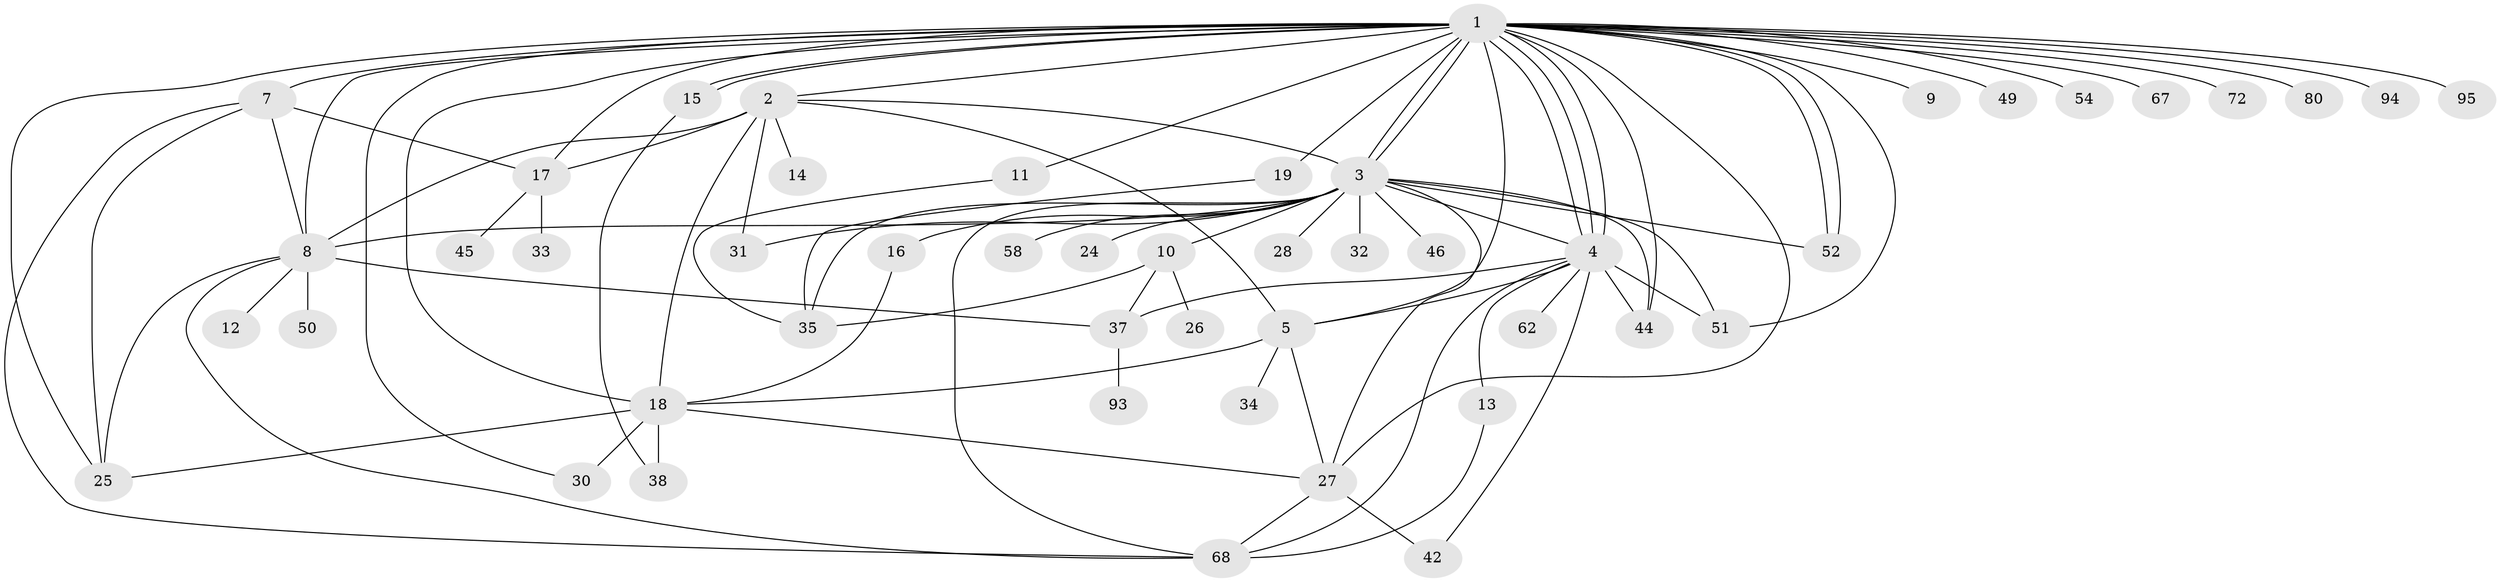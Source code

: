 // original degree distribution, {35: 0.010101010101010102, 9: 0.010101010101010102, 12: 0.010101010101010102, 15: 0.010101010101010102, 6: 0.050505050505050504, 1: 0.4444444444444444, 5: 0.030303030303030304, 11: 0.020202020202020204, 3: 0.10101010101010101, 2: 0.20202020202020202, 4: 0.10101010101010101, 8: 0.010101010101010102}
// Generated by graph-tools (version 1.1) at 2025/14/03/09/25 04:14:20]
// undirected, 49 vertices, 90 edges
graph export_dot {
graph [start="1"]
  node [color=gray90,style=filled];
  1;
  2;
  3 [super="+86+22+40"];
  4 [super="+55+82+43+6+59"];
  5;
  7;
  8 [super="+77+21+65+48"];
  9;
  10 [super="+47"];
  11 [super="+74"];
  12;
  13;
  14;
  15 [super="+29"];
  16 [super="+36+97+57"];
  17 [super="+71"];
  18 [super="+20"];
  19;
  24;
  25;
  26;
  27 [super="+78+41"];
  28;
  30 [super="+75+99+83"];
  31;
  32;
  33;
  34 [super="+60"];
  35;
  37 [super="+69+81"];
  38;
  42;
  44 [super="+53"];
  45;
  46;
  49;
  50 [super="+66"];
  51;
  52;
  54;
  58;
  62;
  67;
  68 [super="+98"];
  72;
  80;
  93;
  94;
  95;
  1 -- 2;
  1 -- 3 [weight=3];
  1 -- 3;
  1 -- 4;
  1 -- 4;
  1 -- 4;
  1 -- 5;
  1 -- 7;
  1 -- 8 [weight=2];
  1 -- 9;
  1 -- 11;
  1 -- 15;
  1 -- 15;
  1 -- 19;
  1 -- 25;
  1 -- 27;
  1 -- 30;
  1 -- 49;
  1 -- 51;
  1 -- 52;
  1 -- 52;
  1 -- 54;
  1 -- 67;
  1 -- 72;
  1 -- 80;
  1 -- 94;
  1 -- 95;
  1 -- 17;
  1 -- 18 [weight=2];
  1 -- 44;
  2 -- 5;
  2 -- 14;
  2 -- 18 [weight=2];
  2 -- 31;
  2 -- 8;
  2 -- 17;
  2 -- 3;
  3 -- 10;
  3 -- 16 [weight=2];
  3 -- 28;
  3 -- 32;
  3 -- 51;
  3 -- 68;
  3 -- 35;
  3 -- 4 [weight=2];
  3 -- 8;
  3 -- 46;
  3 -- 52;
  3 -- 24;
  3 -- 58;
  3 -- 27;
  3 -- 31;
  3 -- 44;
  4 -- 5;
  4 -- 13;
  4 -- 37;
  4 -- 42;
  4 -- 44;
  4 -- 51;
  4 -- 62;
  4 -- 68;
  5 -- 34;
  5 -- 27;
  5 -- 18;
  7 -- 8;
  7 -- 17;
  7 -- 25;
  7 -- 68;
  8 -- 12;
  8 -- 25;
  8 -- 50;
  8 -- 68;
  8 -- 37;
  10 -- 26;
  10 -- 35;
  10 -- 37;
  11 -- 35;
  13 -- 68;
  15 -- 38;
  16 -- 18;
  17 -- 33;
  17 -- 45;
  18 -- 30 [weight=2];
  18 -- 38;
  18 -- 25;
  18 -- 27;
  19 -- 35;
  27 -- 42;
  27 -- 68;
  37 -- 93;
}
